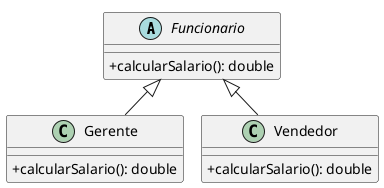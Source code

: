 @startuml
!pragma layout smetana
skinparam classAttributeIconSize 0
abstract class Funcionario {
  +calcularSalario(): double
}

class Gerente extends Funcionario {
  +calcularSalario(): double
}

class Vendedor extends Funcionario {
  +calcularSalario(): double
}
@enduml